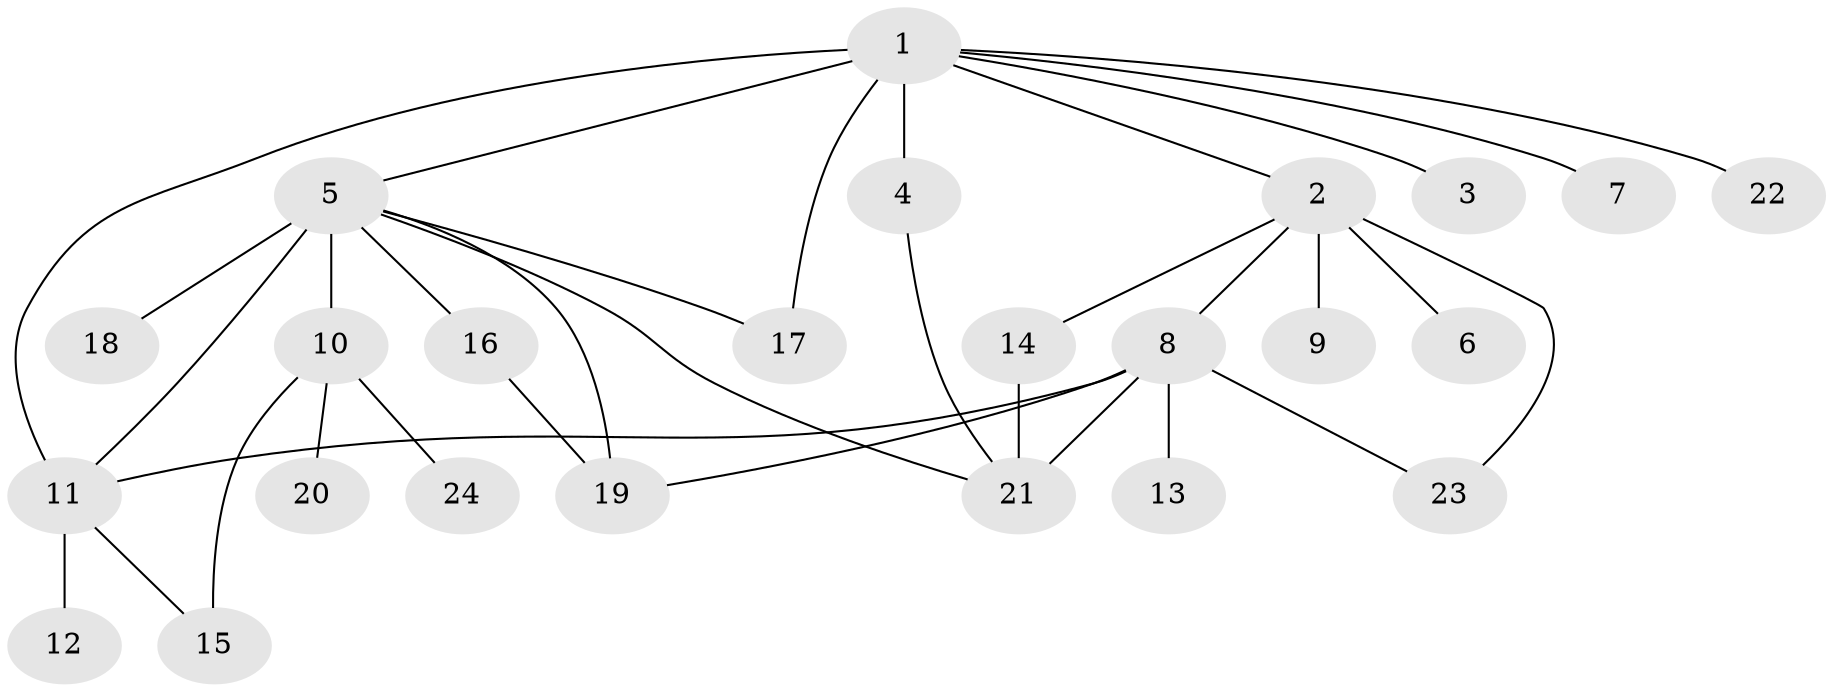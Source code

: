// original degree distribution, {15: 0.02564102564102564, 12: 0.01282051282051282, 2: 0.1794871794871795, 1: 0.6025641025641025, 4: 0.05128205128205128, 3: 0.08974358974358974, 10: 0.01282051282051282, 11: 0.01282051282051282, 5: 0.01282051282051282}
// Generated by graph-tools (version 1.1) at 2025/50/03/04/25 22:50:10]
// undirected, 24 vertices, 33 edges
graph export_dot {
  node [color=gray90,style=filled];
  1;
  2;
  3;
  4;
  5;
  6;
  7;
  8;
  9;
  10;
  11;
  12;
  13;
  14;
  15;
  16;
  17;
  18;
  19;
  20;
  21;
  22;
  23;
  24;
  1 -- 2 [weight=1.0];
  1 -- 3 [weight=1.0];
  1 -- 4 [weight=6.0];
  1 -- 5 [weight=2.0];
  1 -- 7 [weight=1.0];
  1 -- 11 [weight=1.0];
  1 -- 17 [weight=1.0];
  1 -- 22 [weight=1.0];
  2 -- 6 [weight=1.0];
  2 -- 8 [weight=1.0];
  2 -- 9 [weight=6.0];
  2 -- 14 [weight=1.0];
  2 -- 23 [weight=1.0];
  4 -- 21 [weight=1.0];
  5 -- 10 [weight=8.0];
  5 -- 11 [weight=1.0];
  5 -- 16 [weight=2.0];
  5 -- 17 [weight=1.0];
  5 -- 18 [weight=1.0];
  5 -- 19 [weight=1.0];
  5 -- 21 [weight=1.0];
  8 -- 11 [weight=1.0];
  8 -- 13 [weight=1.0];
  8 -- 19 [weight=1.0];
  8 -- 21 [weight=2.0];
  8 -- 23 [weight=1.0];
  10 -- 15 [weight=1.0];
  10 -- 20 [weight=1.0];
  10 -- 24 [weight=1.0];
  11 -- 12 [weight=6.0];
  11 -- 15 [weight=1.0];
  14 -- 21 [weight=1.0];
  16 -- 19 [weight=2.0];
}
